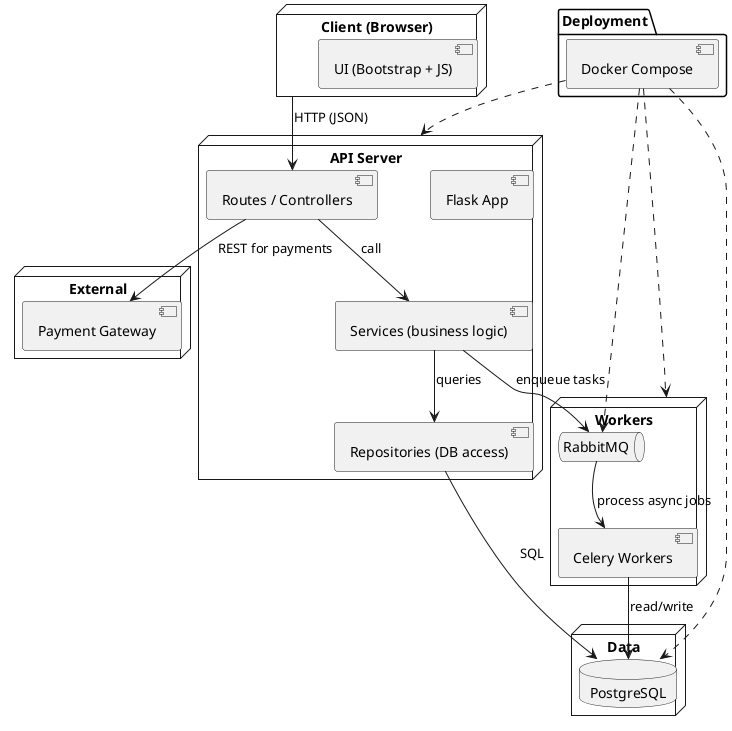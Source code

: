 @startuml
!pragma layout smetana

node "Client (Browser)" as Browser {
  component "UI (Bootstrap + JS)" as UI
}

node "API Server" as API {
  component "Flask App" as Flask
  component "Routes / Controllers" as Routes
  component "Services (business logic)" as Services
  component "Repositories (DB access)" as Repos
}

node "Data" {
  database "PostgreSQL" as DB
}

node "Workers" as WorkerNode {
  component "Celery Workers" as CeleryW
  queue "RabbitMQ" as MQ
}

node "External" {
  component "Payment Gateway" as Payment
}

Browser --> Routes : HTTP (JSON)
Routes --> Services : call
Services --> Repos : queries
Repos --> DB : SQL
Services --> MQ : enqueue tasks
MQ --> CeleryW : process async jobs
CeleryW --> DB : read/write
Routes --> Payment : REST for payments

package "Deployment" {
  component "Docker Compose" as Docker
  Docker ..> API
  Docker ..> DB
  Docker ..> MQ
  Docker ..> WorkerNode
}

@enduml
